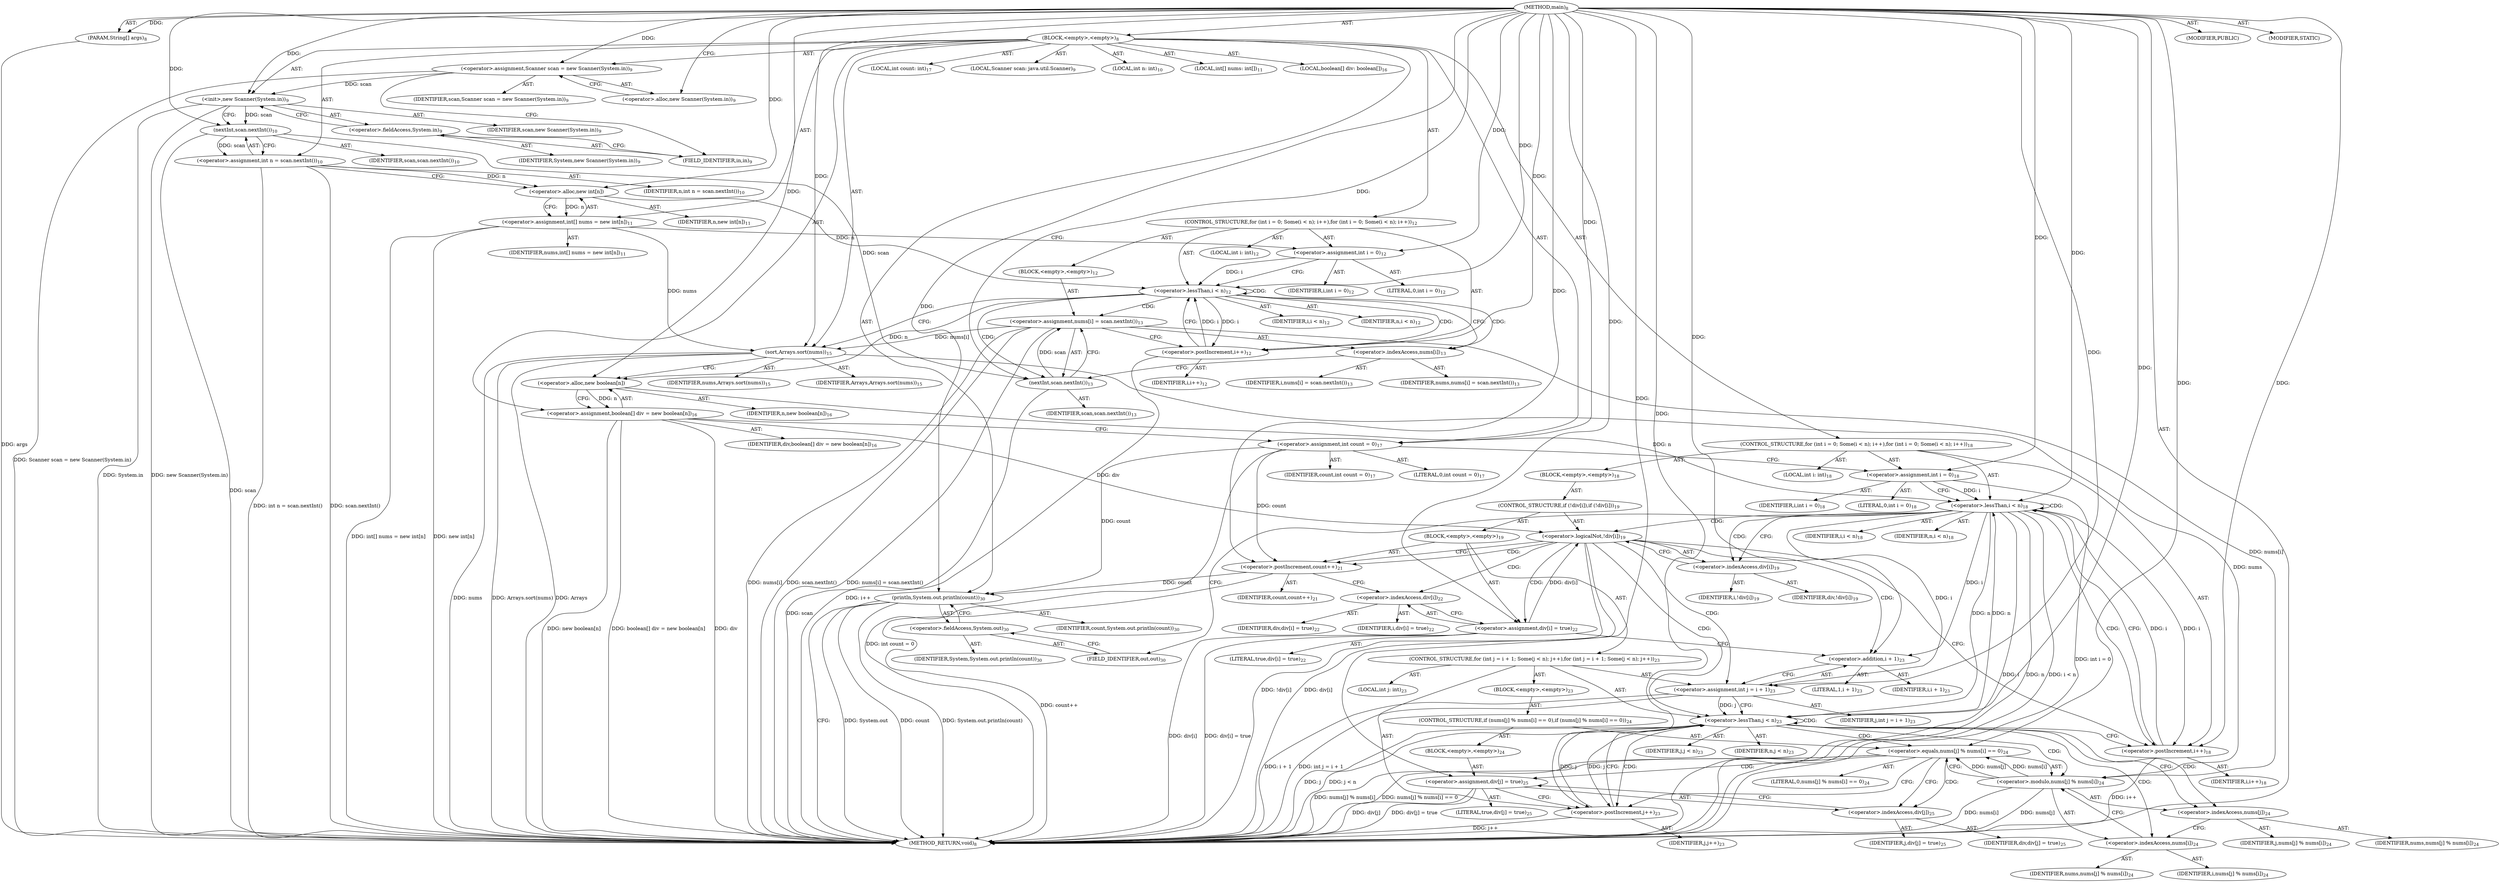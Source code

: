 digraph "main" {  
"19" [label = <(METHOD,main)<SUB>8</SUB>> ]
"20" [label = <(PARAM,String[] args)<SUB>8</SUB>> ]
"21" [label = <(BLOCK,&lt;empty&gt;,&lt;empty&gt;)<SUB>8</SUB>> ]
"4" [label = <(LOCAL,Scanner scan: java.util.Scanner)<SUB>9</SUB>> ]
"22" [label = <(&lt;operator&gt;.assignment,Scanner scan = new Scanner(System.in))<SUB>9</SUB>> ]
"23" [label = <(IDENTIFIER,scan,Scanner scan = new Scanner(System.in))<SUB>9</SUB>> ]
"24" [label = <(&lt;operator&gt;.alloc,new Scanner(System.in))<SUB>9</SUB>> ]
"25" [label = <(&lt;init&gt;,new Scanner(System.in))<SUB>9</SUB>> ]
"3" [label = <(IDENTIFIER,scan,new Scanner(System.in))<SUB>9</SUB>> ]
"26" [label = <(&lt;operator&gt;.fieldAccess,System.in)<SUB>9</SUB>> ]
"27" [label = <(IDENTIFIER,System,new Scanner(System.in))<SUB>9</SUB>> ]
"28" [label = <(FIELD_IDENTIFIER,in,in)<SUB>9</SUB>> ]
"29" [label = <(LOCAL,int n: int)<SUB>10</SUB>> ]
"30" [label = <(&lt;operator&gt;.assignment,int n = scan.nextInt())<SUB>10</SUB>> ]
"31" [label = <(IDENTIFIER,n,int n = scan.nextInt())<SUB>10</SUB>> ]
"32" [label = <(nextInt,scan.nextInt())<SUB>10</SUB>> ]
"33" [label = <(IDENTIFIER,scan,scan.nextInt())<SUB>10</SUB>> ]
"34" [label = <(LOCAL,int[] nums: int[])<SUB>11</SUB>> ]
"35" [label = <(&lt;operator&gt;.assignment,int[] nums = new int[n])<SUB>11</SUB>> ]
"36" [label = <(IDENTIFIER,nums,int[] nums = new int[n])<SUB>11</SUB>> ]
"37" [label = <(&lt;operator&gt;.alloc,new int[n])> ]
"38" [label = <(IDENTIFIER,n,new int[n])<SUB>11</SUB>> ]
"39" [label = <(CONTROL_STRUCTURE,for (int i = 0; Some(i &lt; n); i++),for (int i = 0; Some(i &lt; n); i++))<SUB>12</SUB>> ]
"40" [label = <(LOCAL,int i: int)<SUB>12</SUB>> ]
"41" [label = <(&lt;operator&gt;.assignment,int i = 0)<SUB>12</SUB>> ]
"42" [label = <(IDENTIFIER,i,int i = 0)<SUB>12</SUB>> ]
"43" [label = <(LITERAL,0,int i = 0)<SUB>12</SUB>> ]
"44" [label = <(&lt;operator&gt;.lessThan,i &lt; n)<SUB>12</SUB>> ]
"45" [label = <(IDENTIFIER,i,i &lt; n)<SUB>12</SUB>> ]
"46" [label = <(IDENTIFIER,n,i &lt; n)<SUB>12</SUB>> ]
"47" [label = <(&lt;operator&gt;.postIncrement,i++)<SUB>12</SUB>> ]
"48" [label = <(IDENTIFIER,i,i++)<SUB>12</SUB>> ]
"49" [label = <(BLOCK,&lt;empty&gt;,&lt;empty&gt;)<SUB>12</SUB>> ]
"50" [label = <(&lt;operator&gt;.assignment,nums[i] = scan.nextInt())<SUB>13</SUB>> ]
"51" [label = <(&lt;operator&gt;.indexAccess,nums[i])<SUB>13</SUB>> ]
"52" [label = <(IDENTIFIER,nums,nums[i] = scan.nextInt())<SUB>13</SUB>> ]
"53" [label = <(IDENTIFIER,i,nums[i] = scan.nextInt())<SUB>13</SUB>> ]
"54" [label = <(nextInt,scan.nextInt())<SUB>13</SUB>> ]
"55" [label = <(IDENTIFIER,scan,scan.nextInt())<SUB>13</SUB>> ]
"56" [label = <(sort,Arrays.sort(nums))<SUB>15</SUB>> ]
"57" [label = <(IDENTIFIER,Arrays,Arrays.sort(nums))<SUB>15</SUB>> ]
"58" [label = <(IDENTIFIER,nums,Arrays.sort(nums))<SUB>15</SUB>> ]
"59" [label = <(LOCAL,boolean[] div: boolean[])<SUB>16</SUB>> ]
"60" [label = <(&lt;operator&gt;.assignment,boolean[] div = new boolean[n])<SUB>16</SUB>> ]
"61" [label = <(IDENTIFIER,div,boolean[] div = new boolean[n])<SUB>16</SUB>> ]
"62" [label = <(&lt;operator&gt;.alloc,new boolean[n])> ]
"63" [label = <(IDENTIFIER,n,new boolean[n])<SUB>16</SUB>> ]
"64" [label = <(LOCAL,int count: int)<SUB>17</SUB>> ]
"65" [label = <(&lt;operator&gt;.assignment,int count = 0)<SUB>17</SUB>> ]
"66" [label = <(IDENTIFIER,count,int count = 0)<SUB>17</SUB>> ]
"67" [label = <(LITERAL,0,int count = 0)<SUB>17</SUB>> ]
"68" [label = <(CONTROL_STRUCTURE,for (int i = 0; Some(i &lt; n); i++),for (int i = 0; Some(i &lt; n); i++))<SUB>18</SUB>> ]
"69" [label = <(LOCAL,int i: int)<SUB>18</SUB>> ]
"70" [label = <(&lt;operator&gt;.assignment,int i = 0)<SUB>18</SUB>> ]
"71" [label = <(IDENTIFIER,i,int i = 0)<SUB>18</SUB>> ]
"72" [label = <(LITERAL,0,int i = 0)<SUB>18</SUB>> ]
"73" [label = <(&lt;operator&gt;.lessThan,i &lt; n)<SUB>18</SUB>> ]
"74" [label = <(IDENTIFIER,i,i &lt; n)<SUB>18</SUB>> ]
"75" [label = <(IDENTIFIER,n,i &lt; n)<SUB>18</SUB>> ]
"76" [label = <(&lt;operator&gt;.postIncrement,i++)<SUB>18</SUB>> ]
"77" [label = <(IDENTIFIER,i,i++)<SUB>18</SUB>> ]
"78" [label = <(BLOCK,&lt;empty&gt;,&lt;empty&gt;)<SUB>18</SUB>> ]
"79" [label = <(CONTROL_STRUCTURE,if (!div[i]),if (!div[i]))<SUB>19</SUB>> ]
"80" [label = <(&lt;operator&gt;.logicalNot,!div[i])<SUB>19</SUB>> ]
"81" [label = <(&lt;operator&gt;.indexAccess,div[i])<SUB>19</SUB>> ]
"82" [label = <(IDENTIFIER,div,!div[i])<SUB>19</SUB>> ]
"83" [label = <(IDENTIFIER,i,!div[i])<SUB>19</SUB>> ]
"84" [label = <(BLOCK,&lt;empty&gt;,&lt;empty&gt;)<SUB>19</SUB>> ]
"85" [label = <(&lt;operator&gt;.postIncrement,count++)<SUB>21</SUB>> ]
"86" [label = <(IDENTIFIER,count,count++)<SUB>21</SUB>> ]
"87" [label = <(&lt;operator&gt;.assignment,div[i] = true)<SUB>22</SUB>> ]
"88" [label = <(&lt;operator&gt;.indexAccess,div[i])<SUB>22</SUB>> ]
"89" [label = <(IDENTIFIER,div,div[i] = true)<SUB>22</SUB>> ]
"90" [label = <(IDENTIFIER,i,div[i] = true)<SUB>22</SUB>> ]
"91" [label = <(LITERAL,true,div[i] = true)<SUB>22</SUB>> ]
"92" [label = <(CONTROL_STRUCTURE,for (int j = i + 1; Some(j &lt; n); j++),for (int j = i + 1; Some(j &lt; n); j++))<SUB>23</SUB>> ]
"93" [label = <(LOCAL,int j: int)<SUB>23</SUB>> ]
"94" [label = <(&lt;operator&gt;.assignment,int j = i + 1)<SUB>23</SUB>> ]
"95" [label = <(IDENTIFIER,j,int j = i + 1)<SUB>23</SUB>> ]
"96" [label = <(&lt;operator&gt;.addition,i + 1)<SUB>23</SUB>> ]
"97" [label = <(IDENTIFIER,i,i + 1)<SUB>23</SUB>> ]
"98" [label = <(LITERAL,1,i + 1)<SUB>23</SUB>> ]
"99" [label = <(&lt;operator&gt;.lessThan,j &lt; n)<SUB>23</SUB>> ]
"100" [label = <(IDENTIFIER,j,j &lt; n)<SUB>23</SUB>> ]
"101" [label = <(IDENTIFIER,n,j &lt; n)<SUB>23</SUB>> ]
"102" [label = <(&lt;operator&gt;.postIncrement,j++)<SUB>23</SUB>> ]
"103" [label = <(IDENTIFIER,j,j++)<SUB>23</SUB>> ]
"104" [label = <(BLOCK,&lt;empty&gt;,&lt;empty&gt;)<SUB>23</SUB>> ]
"105" [label = <(CONTROL_STRUCTURE,if (nums[j] % nums[i] == 0),if (nums[j] % nums[i] == 0))<SUB>24</SUB>> ]
"106" [label = <(&lt;operator&gt;.equals,nums[j] % nums[i] == 0)<SUB>24</SUB>> ]
"107" [label = <(&lt;operator&gt;.modulo,nums[j] % nums[i])<SUB>24</SUB>> ]
"108" [label = <(&lt;operator&gt;.indexAccess,nums[j])<SUB>24</SUB>> ]
"109" [label = <(IDENTIFIER,nums,nums[j] % nums[i])<SUB>24</SUB>> ]
"110" [label = <(IDENTIFIER,j,nums[j] % nums[i])<SUB>24</SUB>> ]
"111" [label = <(&lt;operator&gt;.indexAccess,nums[i])<SUB>24</SUB>> ]
"112" [label = <(IDENTIFIER,nums,nums[j] % nums[i])<SUB>24</SUB>> ]
"113" [label = <(IDENTIFIER,i,nums[j] % nums[i])<SUB>24</SUB>> ]
"114" [label = <(LITERAL,0,nums[j] % nums[i] == 0)<SUB>24</SUB>> ]
"115" [label = <(BLOCK,&lt;empty&gt;,&lt;empty&gt;)<SUB>24</SUB>> ]
"116" [label = <(&lt;operator&gt;.assignment,div[j] = true)<SUB>25</SUB>> ]
"117" [label = <(&lt;operator&gt;.indexAccess,div[j])<SUB>25</SUB>> ]
"118" [label = <(IDENTIFIER,div,div[j] = true)<SUB>25</SUB>> ]
"119" [label = <(IDENTIFIER,j,div[j] = true)<SUB>25</SUB>> ]
"120" [label = <(LITERAL,true,div[j] = true)<SUB>25</SUB>> ]
"121" [label = <(println,System.out.println(count))<SUB>30</SUB>> ]
"122" [label = <(&lt;operator&gt;.fieldAccess,System.out)<SUB>30</SUB>> ]
"123" [label = <(IDENTIFIER,System,System.out.println(count))<SUB>30</SUB>> ]
"124" [label = <(FIELD_IDENTIFIER,out,out)<SUB>30</SUB>> ]
"125" [label = <(IDENTIFIER,count,System.out.println(count))<SUB>30</SUB>> ]
"126" [label = <(MODIFIER,PUBLIC)> ]
"127" [label = <(MODIFIER,STATIC)> ]
"128" [label = <(METHOD_RETURN,void)<SUB>8</SUB>> ]
  "19" -> "20"  [ label = "AST: "] 
  "19" -> "21"  [ label = "AST: "] 
  "19" -> "126"  [ label = "AST: "] 
  "19" -> "127"  [ label = "AST: "] 
  "19" -> "128"  [ label = "AST: "] 
  "21" -> "4"  [ label = "AST: "] 
  "21" -> "22"  [ label = "AST: "] 
  "21" -> "25"  [ label = "AST: "] 
  "21" -> "29"  [ label = "AST: "] 
  "21" -> "30"  [ label = "AST: "] 
  "21" -> "34"  [ label = "AST: "] 
  "21" -> "35"  [ label = "AST: "] 
  "21" -> "39"  [ label = "AST: "] 
  "21" -> "56"  [ label = "AST: "] 
  "21" -> "59"  [ label = "AST: "] 
  "21" -> "60"  [ label = "AST: "] 
  "21" -> "64"  [ label = "AST: "] 
  "21" -> "65"  [ label = "AST: "] 
  "21" -> "68"  [ label = "AST: "] 
  "21" -> "121"  [ label = "AST: "] 
  "22" -> "23"  [ label = "AST: "] 
  "22" -> "24"  [ label = "AST: "] 
  "25" -> "3"  [ label = "AST: "] 
  "25" -> "26"  [ label = "AST: "] 
  "26" -> "27"  [ label = "AST: "] 
  "26" -> "28"  [ label = "AST: "] 
  "30" -> "31"  [ label = "AST: "] 
  "30" -> "32"  [ label = "AST: "] 
  "32" -> "33"  [ label = "AST: "] 
  "35" -> "36"  [ label = "AST: "] 
  "35" -> "37"  [ label = "AST: "] 
  "37" -> "38"  [ label = "AST: "] 
  "39" -> "40"  [ label = "AST: "] 
  "39" -> "41"  [ label = "AST: "] 
  "39" -> "44"  [ label = "AST: "] 
  "39" -> "47"  [ label = "AST: "] 
  "39" -> "49"  [ label = "AST: "] 
  "41" -> "42"  [ label = "AST: "] 
  "41" -> "43"  [ label = "AST: "] 
  "44" -> "45"  [ label = "AST: "] 
  "44" -> "46"  [ label = "AST: "] 
  "47" -> "48"  [ label = "AST: "] 
  "49" -> "50"  [ label = "AST: "] 
  "50" -> "51"  [ label = "AST: "] 
  "50" -> "54"  [ label = "AST: "] 
  "51" -> "52"  [ label = "AST: "] 
  "51" -> "53"  [ label = "AST: "] 
  "54" -> "55"  [ label = "AST: "] 
  "56" -> "57"  [ label = "AST: "] 
  "56" -> "58"  [ label = "AST: "] 
  "60" -> "61"  [ label = "AST: "] 
  "60" -> "62"  [ label = "AST: "] 
  "62" -> "63"  [ label = "AST: "] 
  "65" -> "66"  [ label = "AST: "] 
  "65" -> "67"  [ label = "AST: "] 
  "68" -> "69"  [ label = "AST: "] 
  "68" -> "70"  [ label = "AST: "] 
  "68" -> "73"  [ label = "AST: "] 
  "68" -> "76"  [ label = "AST: "] 
  "68" -> "78"  [ label = "AST: "] 
  "70" -> "71"  [ label = "AST: "] 
  "70" -> "72"  [ label = "AST: "] 
  "73" -> "74"  [ label = "AST: "] 
  "73" -> "75"  [ label = "AST: "] 
  "76" -> "77"  [ label = "AST: "] 
  "78" -> "79"  [ label = "AST: "] 
  "79" -> "80"  [ label = "AST: "] 
  "79" -> "84"  [ label = "AST: "] 
  "80" -> "81"  [ label = "AST: "] 
  "81" -> "82"  [ label = "AST: "] 
  "81" -> "83"  [ label = "AST: "] 
  "84" -> "85"  [ label = "AST: "] 
  "84" -> "87"  [ label = "AST: "] 
  "84" -> "92"  [ label = "AST: "] 
  "85" -> "86"  [ label = "AST: "] 
  "87" -> "88"  [ label = "AST: "] 
  "87" -> "91"  [ label = "AST: "] 
  "88" -> "89"  [ label = "AST: "] 
  "88" -> "90"  [ label = "AST: "] 
  "92" -> "93"  [ label = "AST: "] 
  "92" -> "94"  [ label = "AST: "] 
  "92" -> "99"  [ label = "AST: "] 
  "92" -> "102"  [ label = "AST: "] 
  "92" -> "104"  [ label = "AST: "] 
  "94" -> "95"  [ label = "AST: "] 
  "94" -> "96"  [ label = "AST: "] 
  "96" -> "97"  [ label = "AST: "] 
  "96" -> "98"  [ label = "AST: "] 
  "99" -> "100"  [ label = "AST: "] 
  "99" -> "101"  [ label = "AST: "] 
  "102" -> "103"  [ label = "AST: "] 
  "104" -> "105"  [ label = "AST: "] 
  "105" -> "106"  [ label = "AST: "] 
  "105" -> "115"  [ label = "AST: "] 
  "106" -> "107"  [ label = "AST: "] 
  "106" -> "114"  [ label = "AST: "] 
  "107" -> "108"  [ label = "AST: "] 
  "107" -> "111"  [ label = "AST: "] 
  "108" -> "109"  [ label = "AST: "] 
  "108" -> "110"  [ label = "AST: "] 
  "111" -> "112"  [ label = "AST: "] 
  "111" -> "113"  [ label = "AST: "] 
  "115" -> "116"  [ label = "AST: "] 
  "116" -> "117"  [ label = "AST: "] 
  "116" -> "120"  [ label = "AST: "] 
  "117" -> "118"  [ label = "AST: "] 
  "117" -> "119"  [ label = "AST: "] 
  "121" -> "122"  [ label = "AST: "] 
  "121" -> "125"  [ label = "AST: "] 
  "122" -> "123"  [ label = "AST: "] 
  "122" -> "124"  [ label = "AST: "] 
  "22" -> "28"  [ label = "CFG: "] 
  "25" -> "32"  [ label = "CFG: "] 
  "30" -> "37"  [ label = "CFG: "] 
  "35" -> "41"  [ label = "CFG: "] 
  "56" -> "62"  [ label = "CFG: "] 
  "60" -> "65"  [ label = "CFG: "] 
  "65" -> "70"  [ label = "CFG: "] 
  "121" -> "128"  [ label = "CFG: "] 
  "24" -> "22"  [ label = "CFG: "] 
  "26" -> "25"  [ label = "CFG: "] 
  "32" -> "30"  [ label = "CFG: "] 
  "37" -> "35"  [ label = "CFG: "] 
  "41" -> "44"  [ label = "CFG: "] 
  "44" -> "51"  [ label = "CFG: "] 
  "44" -> "56"  [ label = "CFG: "] 
  "47" -> "44"  [ label = "CFG: "] 
  "62" -> "60"  [ label = "CFG: "] 
  "70" -> "73"  [ label = "CFG: "] 
  "73" -> "81"  [ label = "CFG: "] 
  "73" -> "124"  [ label = "CFG: "] 
  "76" -> "73"  [ label = "CFG: "] 
  "122" -> "121"  [ label = "CFG: "] 
  "28" -> "26"  [ label = "CFG: "] 
  "50" -> "47"  [ label = "CFG: "] 
  "124" -> "122"  [ label = "CFG: "] 
  "51" -> "54"  [ label = "CFG: "] 
  "54" -> "50"  [ label = "CFG: "] 
  "80" -> "85"  [ label = "CFG: "] 
  "80" -> "76"  [ label = "CFG: "] 
  "81" -> "80"  [ label = "CFG: "] 
  "85" -> "88"  [ label = "CFG: "] 
  "87" -> "96"  [ label = "CFG: "] 
  "88" -> "87"  [ label = "CFG: "] 
  "94" -> "99"  [ label = "CFG: "] 
  "99" -> "108"  [ label = "CFG: "] 
  "99" -> "76"  [ label = "CFG: "] 
  "102" -> "99"  [ label = "CFG: "] 
  "96" -> "94"  [ label = "CFG: "] 
  "106" -> "117"  [ label = "CFG: "] 
  "106" -> "102"  [ label = "CFG: "] 
  "107" -> "106"  [ label = "CFG: "] 
  "116" -> "102"  [ label = "CFG: "] 
  "108" -> "111"  [ label = "CFG: "] 
  "111" -> "107"  [ label = "CFG: "] 
  "117" -> "116"  [ label = "CFG: "] 
  "19" -> "24"  [ label = "CFG: "] 
  "20" -> "128"  [ label = "DDG: args"] 
  "22" -> "128"  [ label = "DDG: Scanner scan = new Scanner(System.in)"] 
  "25" -> "128"  [ label = "DDG: System.in"] 
  "25" -> "128"  [ label = "DDG: new Scanner(System.in)"] 
  "32" -> "128"  [ label = "DDG: scan"] 
  "30" -> "128"  [ label = "DDG: scan.nextInt()"] 
  "30" -> "128"  [ label = "DDG: int n = scan.nextInt()"] 
  "35" -> "128"  [ label = "DDG: new int[n]"] 
  "35" -> "128"  [ label = "DDG: int[] nums = new int[n]"] 
  "56" -> "128"  [ label = "DDG: nums"] 
  "56" -> "128"  [ label = "DDG: Arrays.sort(nums)"] 
  "60" -> "128"  [ label = "DDG: div"] 
  "60" -> "128"  [ label = "DDG: new boolean[n]"] 
  "60" -> "128"  [ label = "DDG: boolean[] div = new boolean[n]"] 
  "65" -> "128"  [ label = "DDG: int count = 0"] 
  "70" -> "128"  [ label = "DDG: int i = 0"] 
  "73" -> "128"  [ label = "DDG: i"] 
  "73" -> "128"  [ label = "DDG: n"] 
  "73" -> "128"  [ label = "DDG: i &lt; n"] 
  "121" -> "128"  [ label = "DDG: System.out"] 
  "121" -> "128"  [ label = "DDG: count"] 
  "121" -> "128"  [ label = "DDG: System.out.println(count)"] 
  "80" -> "128"  [ label = "DDG: div[i]"] 
  "80" -> "128"  [ label = "DDG: !div[i]"] 
  "85" -> "128"  [ label = "DDG: count++"] 
  "87" -> "128"  [ label = "DDG: div[i]"] 
  "87" -> "128"  [ label = "DDG: div[i] = true"] 
  "94" -> "128"  [ label = "DDG: i + 1"] 
  "94" -> "128"  [ label = "DDG: int j = i + 1"] 
  "99" -> "128"  [ label = "DDG: j"] 
  "99" -> "128"  [ label = "DDG: j &lt; n"] 
  "76" -> "128"  [ label = "DDG: i++"] 
  "107" -> "128"  [ label = "DDG: nums[j]"] 
  "107" -> "128"  [ label = "DDG: nums[i]"] 
  "106" -> "128"  [ label = "DDG: nums[j] % nums[i]"] 
  "106" -> "128"  [ label = "DDG: nums[j] % nums[i] == 0"] 
  "116" -> "128"  [ label = "DDG: div[j]"] 
  "116" -> "128"  [ label = "DDG: div[j] = true"] 
  "102" -> "128"  [ label = "DDG: j++"] 
  "50" -> "128"  [ label = "DDG: nums[i]"] 
  "54" -> "128"  [ label = "DDG: scan"] 
  "50" -> "128"  [ label = "DDG: scan.nextInt()"] 
  "50" -> "128"  [ label = "DDG: nums[i] = scan.nextInt()"] 
  "47" -> "128"  [ label = "DDG: i++"] 
  "56" -> "128"  [ label = "DDG: Arrays"] 
  "19" -> "20"  [ label = "DDG: "] 
  "19" -> "22"  [ label = "DDG: "] 
  "32" -> "30"  [ label = "DDG: scan"] 
  "37" -> "35"  [ label = "DDG: n"] 
  "62" -> "60"  [ label = "DDG: n"] 
  "19" -> "65"  [ label = "DDG: "] 
  "22" -> "25"  [ label = "DDG: scan"] 
  "19" -> "25"  [ label = "DDG: "] 
  "19" -> "41"  [ label = "DDG: "] 
  "19" -> "56"  [ label = "DDG: "] 
  "35" -> "56"  [ label = "DDG: nums"] 
  "50" -> "56"  [ label = "DDG: nums[i]"] 
  "19" -> "70"  [ label = "DDG: "] 
  "65" -> "121"  [ label = "DDG: count"] 
  "85" -> "121"  [ label = "DDG: count"] 
  "19" -> "121"  [ label = "DDG: "] 
  "25" -> "32"  [ label = "DDG: scan"] 
  "19" -> "32"  [ label = "DDG: "] 
  "30" -> "37"  [ label = "DDG: n"] 
  "19" -> "37"  [ label = "DDG: "] 
  "41" -> "44"  [ label = "DDG: i"] 
  "47" -> "44"  [ label = "DDG: i"] 
  "19" -> "44"  [ label = "DDG: "] 
  "37" -> "44"  [ label = "DDG: n"] 
  "44" -> "47"  [ label = "DDG: i"] 
  "19" -> "47"  [ label = "DDG: "] 
  "54" -> "50"  [ label = "DDG: scan"] 
  "44" -> "62"  [ label = "DDG: n"] 
  "19" -> "62"  [ label = "DDG: "] 
  "70" -> "73"  [ label = "DDG: i"] 
  "76" -> "73"  [ label = "DDG: i"] 
  "19" -> "73"  [ label = "DDG: "] 
  "62" -> "73"  [ label = "DDG: n"] 
  "99" -> "73"  [ label = "DDG: n"] 
  "73" -> "76"  [ label = "DDG: i"] 
  "19" -> "76"  [ label = "DDG: "] 
  "32" -> "54"  [ label = "DDG: scan"] 
  "19" -> "54"  [ label = "DDG: "] 
  "60" -> "80"  [ label = "DDG: div"] 
  "87" -> "80"  [ label = "DDG: div[i]"] 
  "19" -> "87"  [ label = "DDG: "] 
  "65" -> "85"  [ label = "DDG: count"] 
  "19" -> "85"  [ label = "DDG: "] 
  "73" -> "94"  [ label = "DDG: i"] 
  "19" -> "94"  [ label = "DDG: "] 
  "94" -> "99"  [ label = "DDG: j"] 
  "102" -> "99"  [ label = "DDG: j"] 
  "19" -> "99"  [ label = "DDG: "] 
  "73" -> "99"  [ label = "DDG: n"] 
  "99" -> "102"  [ label = "DDG: j"] 
  "19" -> "102"  [ label = "DDG: "] 
  "73" -> "96"  [ label = "DDG: i"] 
  "19" -> "96"  [ label = "DDG: "] 
  "107" -> "106"  [ label = "DDG: nums[j]"] 
  "107" -> "106"  [ label = "DDG: nums[i]"] 
  "19" -> "106"  [ label = "DDG: "] 
  "19" -> "116"  [ label = "DDG: "] 
  "56" -> "107"  [ label = "DDG: nums"] 
  "50" -> "107"  [ label = "DDG: nums[i]"] 
  "44" -> "47"  [ label = "CDG: "] 
  "44" -> "51"  [ label = "CDG: "] 
  "44" -> "50"  [ label = "CDG: "] 
  "44" -> "44"  [ label = "CDG: "] 
  "44" -> "54"  [ label = "CDG: "] 
  "73" -> "73"  [ label = "CDG: "] 
  "73" -> "81"  [ label = "CDG: "] 
  "73" -> "76"  [ label = "CDG: "] 
  "73" -> "80"  [ label = "CDG: "] 
  "80" -> "94"  [ label = "CDG: "] 
  "80" -> "96"  [ label = "CDG: "] 
  "80" -> "99"  [ label = "CDG: "] 
  "80" -> "85"  [ label = "CDG: "] 
  "80" -> "87"  [ label = "CDG: "] 
  "80" -> "88"  [ label = "CDG: "] 
  "99" -> "107"  [ label = "CDG: "] 
  "99" -> "99"  [ label = "CDG: "] 
  "99" -> "102"  [ label = "CDG: "] 
  "99" -> "106"  [ label = "CDG: "] 
  "99" -> "108"  [ label = "CDG: "] 
  "99" -> "111"  [ label = "CDG: "] 
  "106" -> "116"  [ label = "CDG: "] 
  "106" -> "117"  [ label = "CDG: "] 
}
